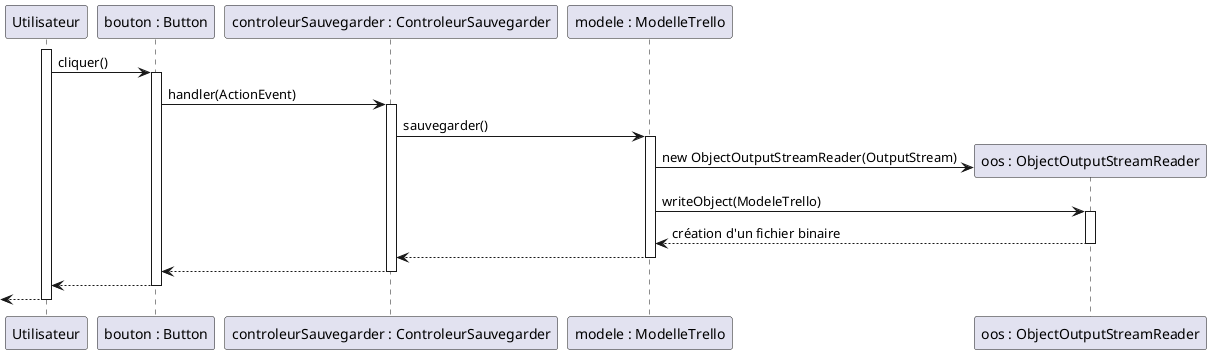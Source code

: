@startuml
participant "Utilisateur" as u
participant "bouton : Button" as b
participant "controleurSauvegarder : ControleurSauvegarder" as c
participant "modele : ModelleTrello" as m
participant "oos : ObjectOutputStreamReader" as oos

activate u 
u -> b  : cliquer()
activate b
b -> c : handler(ActionEvent)
activate c
c -> m : sauvegarder()
activate m
create oos
m -> oos : new ObjectOutputStreamReader(OutputStream)
m -> oos : writeObject(ModeleTrello)
activate oos
m <-- oos : création d'un fichier binaire
deactivate oos
c <-- m
deactivate m
b <-- c
deactivate c
u <-- b
deactivate b
<-- u 
deactivate u

@enduml